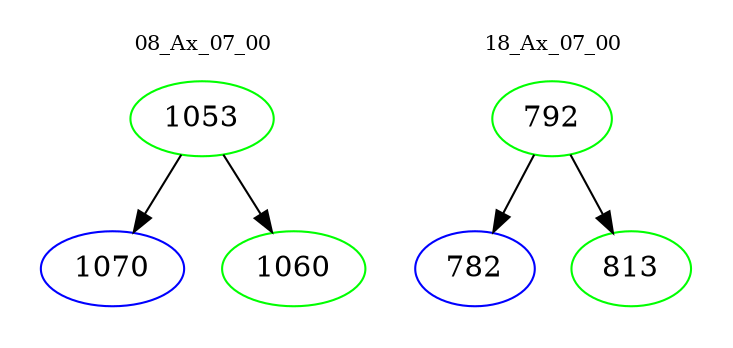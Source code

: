 digraph{
subgraph cluster_0 {
color = white
label = "08_Ax_07_00";
fontsize=10;
T0_1053 [label="1053", color="green"]
T0_1053 -> T0_1070 [color="black"]
T0_1070 [label="1070", color="blue"]
T0_1053 -> T0_1060 [color="black"]
T0_1060 [label="1060", color="green"]
}
subgraph cluster_1 {
color = white
label = "18_Ax_07_00";
fontsize=10;
T1_792 [label="792", color="green"]
T1_792 -> T1_782 [color="black"]
T1_782 [label="782", color="blue"]
T1_792 -> T1_813 [color="black"]
T1_813 [label="813", color="green"]
}
}

